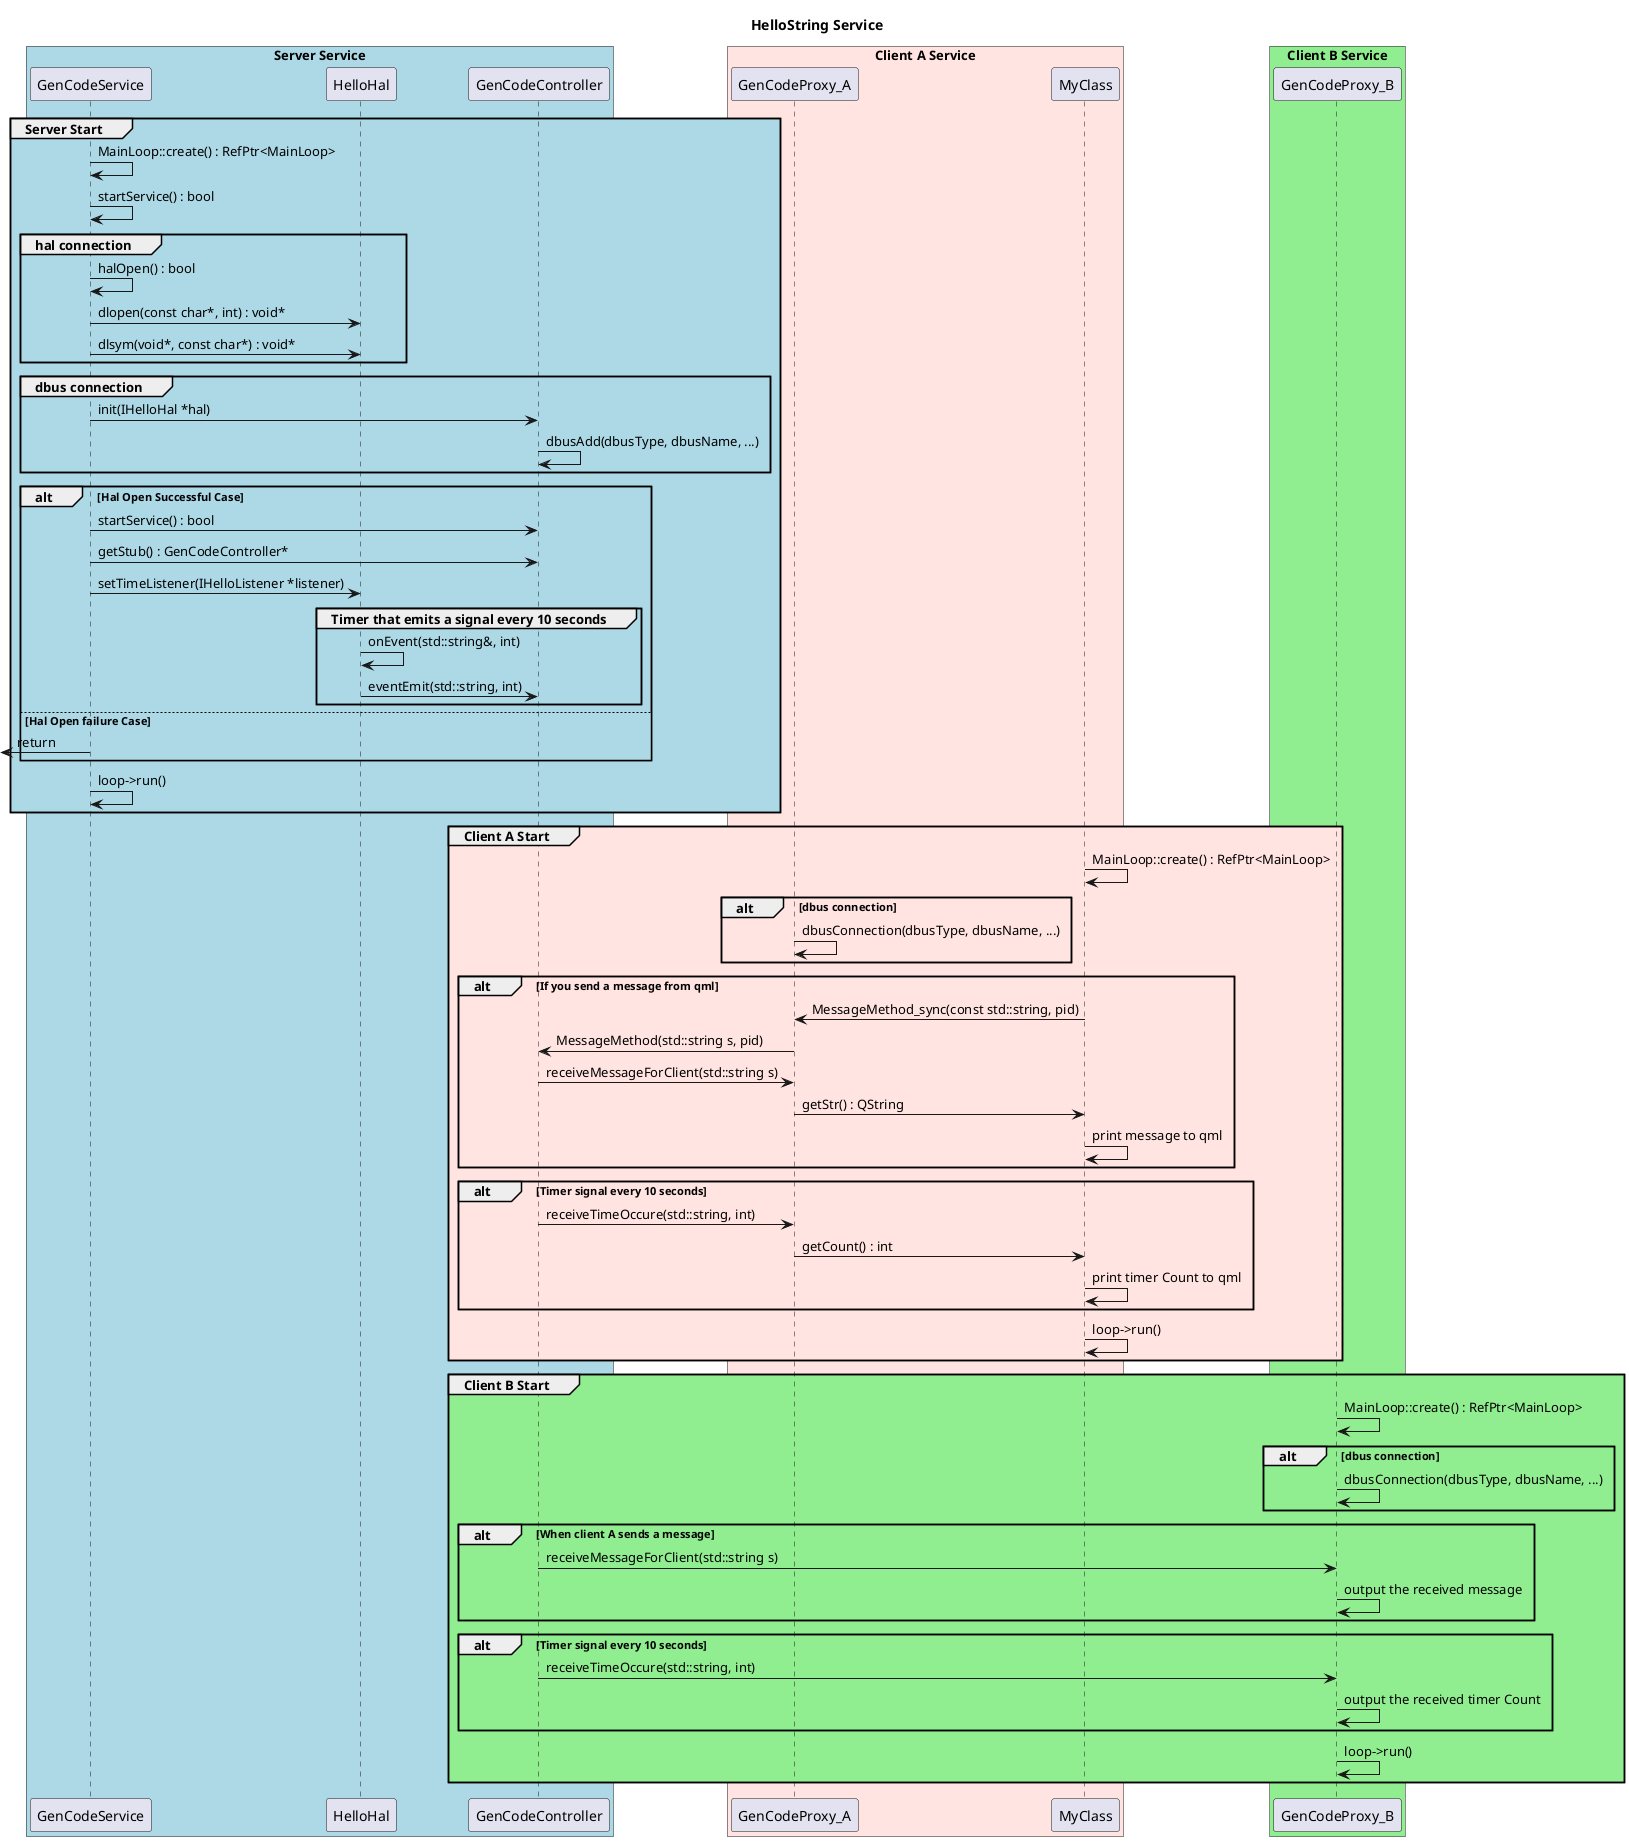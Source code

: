 ###########################################################
@startuml HelloString.png

Title HelloString Service Start
'----------------------------------------------------------
'==========================================================

@startuml
Title HelloString Service

'''''''''''' Server
group #LightBlue Server Start
box "Server Service" #LightBlue
participant GenCodeService
participant HelloHal
participant GenCodeController
end box

GenCodeService -> GenCodeService : MainLoop::create() : RefPtr<MainLoop>
GenCodeService -> GenCodeService : startService() : bool

group #LightBlue hal connection
GenCodeService -> GenCodeService : halOpen() : bool
GenCodeService -> HelloHal : dlopen(const char*, int) : void*
GenCodeService -> HelloHal : dlsym(void*, const char*) : void*
end group

group #LightBlue dbus connection
GenCodeService -> GenCodeController : init(IHelloHal *hal)
GenCodeController -> GenCodeController : dbusAdd(dbusType, dbusName, ...)
end group

alt #LightBlue Hal Open Successful Case
GenCodeService -> GenCodeController : startService() : bool
GenCodeService -> GenCodeController : getStub() : GenCodeController*
GenCodeService -> HelloHal : setTimeListener(IHelloListener *listener)

group #LightBlue Timer that emits a signal every 10 seconds
HelloHal -> HelloHal : onEvent(std::string&, int)
HelloHal -> GenCodeController : eventEmit(std::string, int)
end group

else Hal Open failure Case
GenCodeService ->[ : return
end

GenCodeService -> GenCodeService : loop->run()
end group
'''''''''''' Server

'''''''''''' Client A
group #MistyRose Client A Start
box "Client A Service" #MistyRose
participant GenCodeProxy_A
participant MyClass
end box

MyClass -> MyClass : MainLoop::create() : RefPtr<MainLoop>
alt #MistyRose dbus connection
GenCodeProxy_A -> GenCodeProxy_A : dbusConnection(dbusType, dbusName, ...)
end

alt #MistyRose If you send a message from qml
MyClass -> GenCodeProxy_A : MessageMethod_sync(const std::string, pid)
GenCodeProxy_A -> GenCodeController : MessageMethod(std::string s, pid)
GenCodeController -> GenCodeProxy_A : receiveMessageForClient(std::string s)
GenCodeProxy_A -> MyClass : getStr() : QString
MyClass -> MyClass : print message to qml
end

alt #MistyRose Timer signal every 10 seconds
GenCodeController -> GenCodeProxy_A : receiveTimeOccure(std::string, int)
GenCodeProxy_A -> MyClass : getCount() : int
MyClass -> MyClass : print timer Count to qml
end
MyClass -> MyClass : loop->run()
end group
'''''''''''' Client A

'''''''''''' Client B
group #LightGreen Client B Start

box "Client B Service" #LightGreen
participant GenCodeProxy_B
end box

GenCodeProxy_B -> GenCodeProxy_B : MainLoop::create() : RefPtr<MainLoop>
alt #LightGreen dbus connection
GenCodeProxy_B -> GenCodeProxy_B : dbusConnection(dbusType, dbusName, ...)
end

alt #LightGreen When client A sends a message
GenCodeController -> GenCodeProxy_B : receiveMessageForClient(std::string s)
GenCodeProxy_B -> GenCodeProxy_B : output the received message
end

alt #LightGreen Timer signal every 10 seconds
GenCodeController -> GenCodeProxy_B : receiveTimeOccure(std::string, int)
GenCodeProxy_B -> GenCodeProxy_B : output the received timer Count
end

GenCodeProxy_B -> GenCodeProxy_B : loop->run()
end group
'''''''''''' Client B
'''''''''''' ~ HelloString Service
@enduml